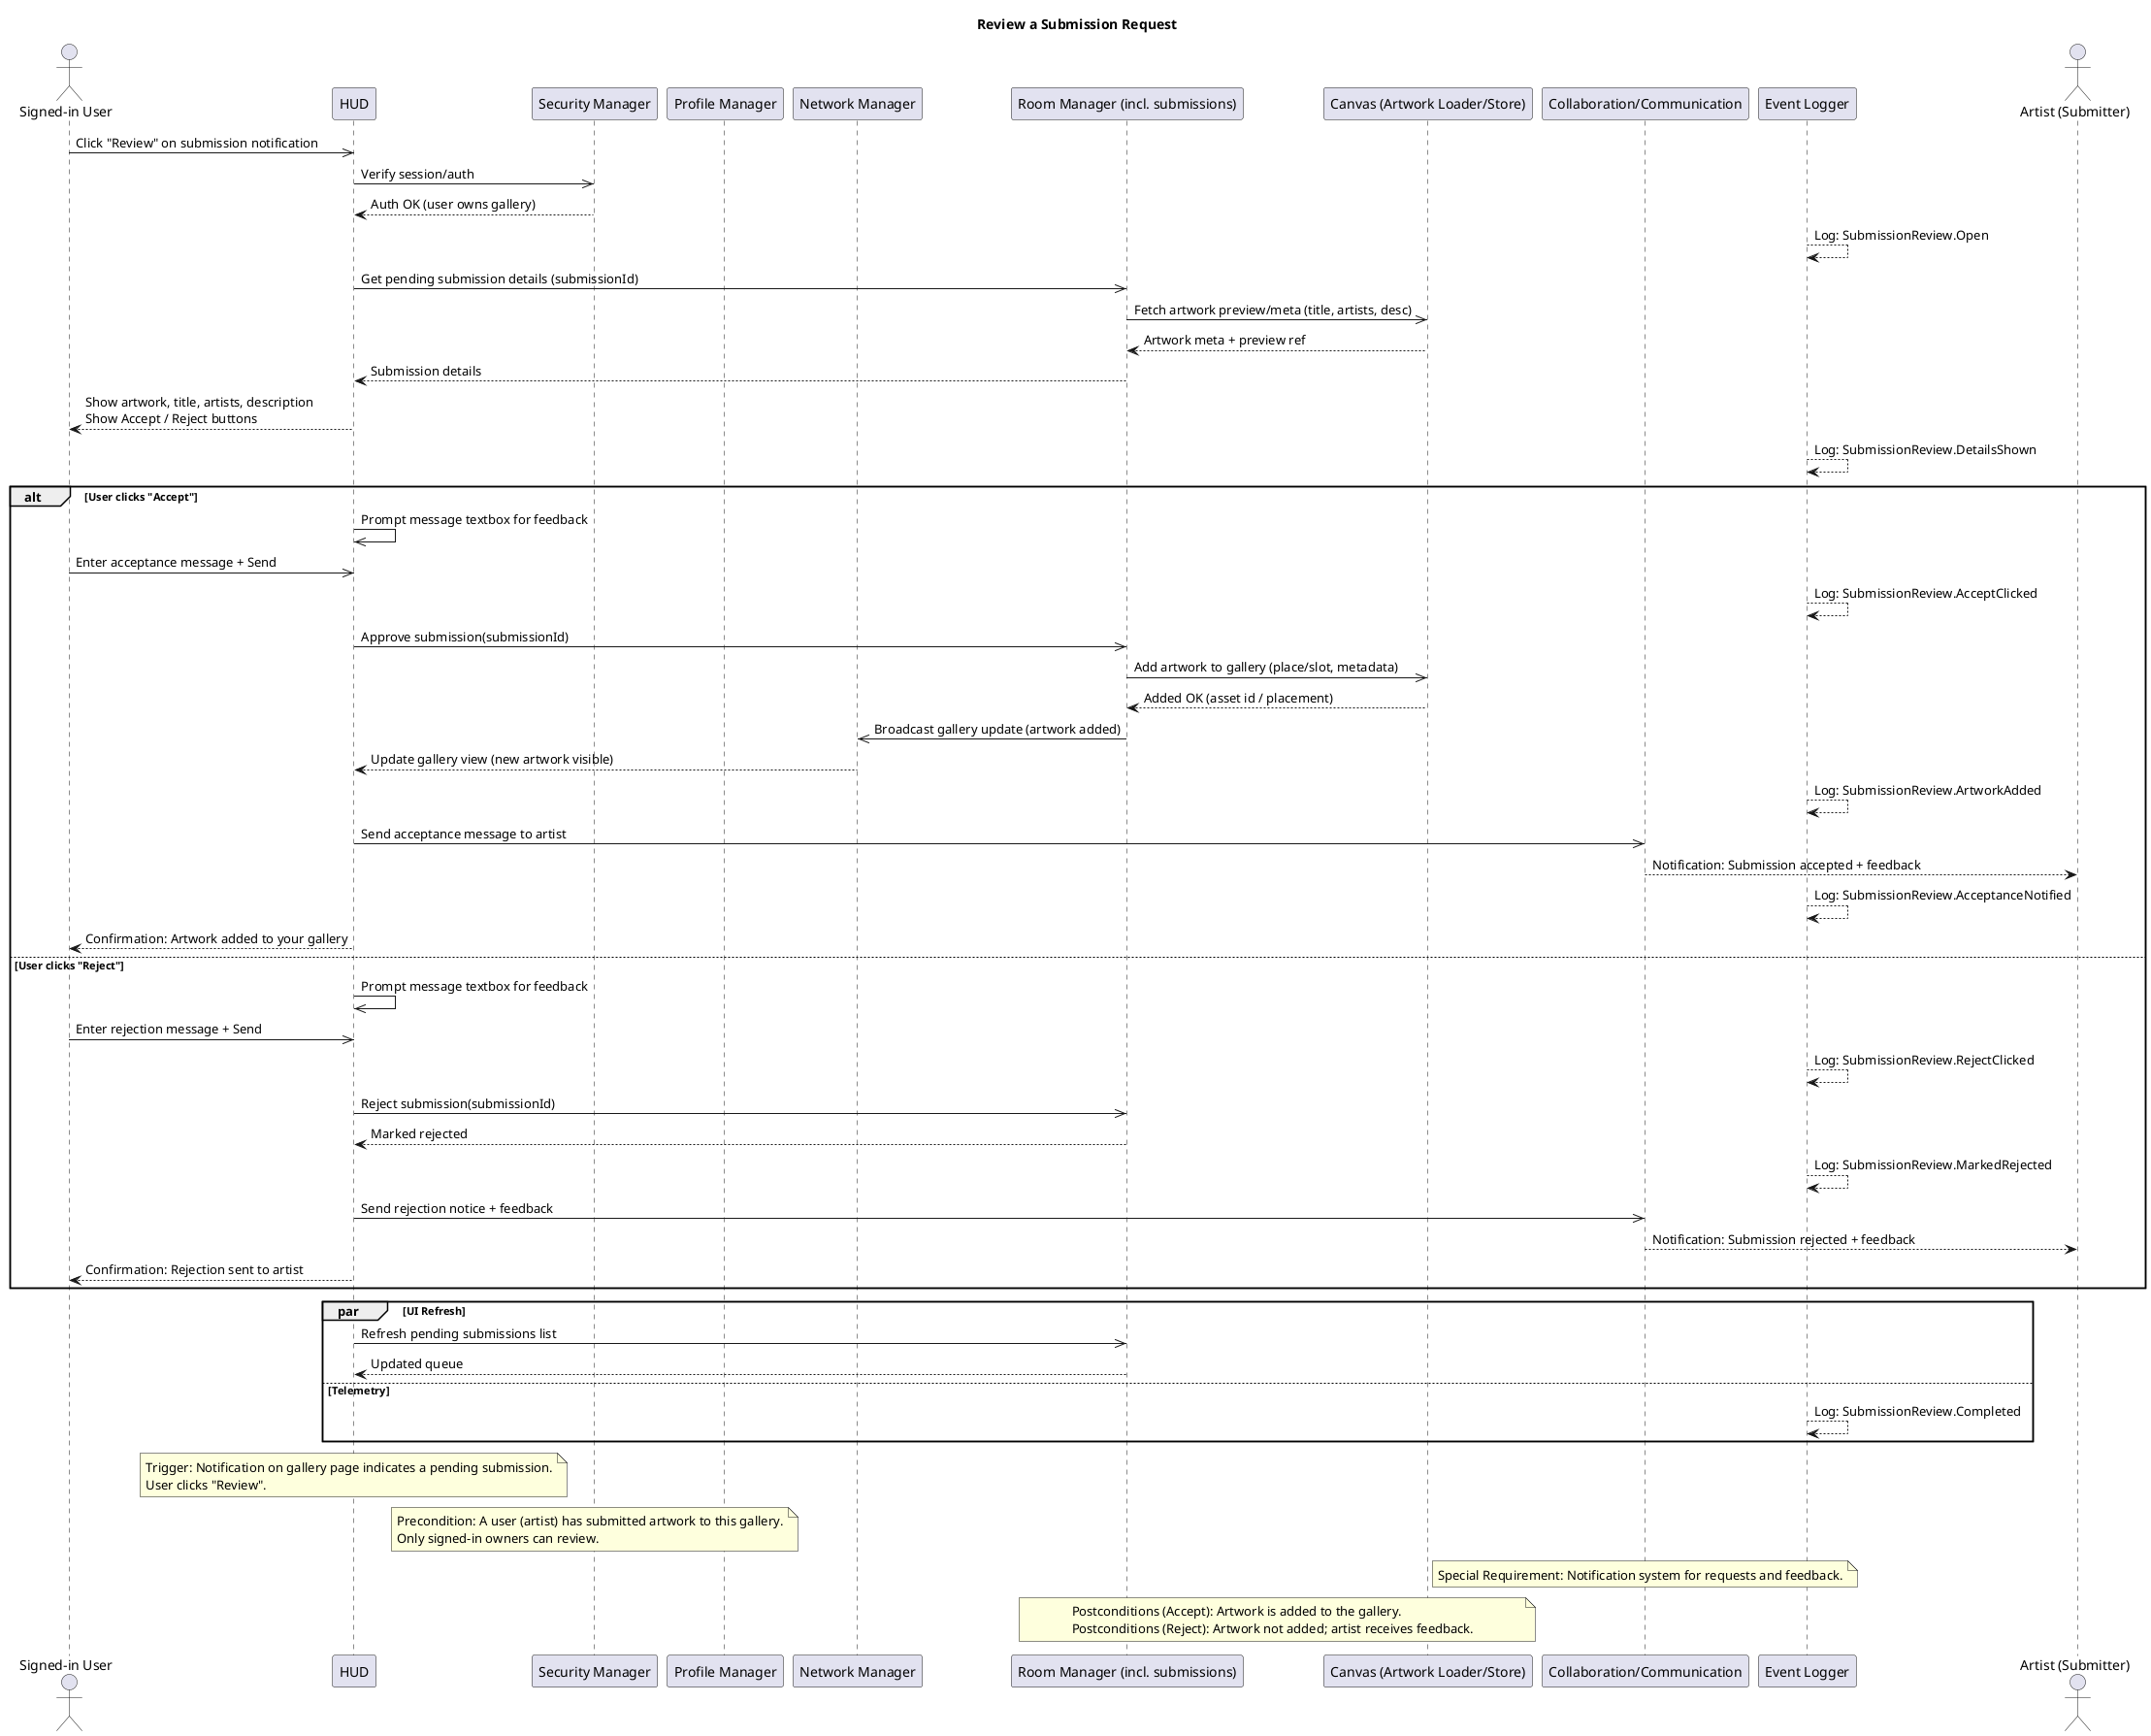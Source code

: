 @startuml
title Review a Submission Request

actor "Signed-in User" as User
participant "HUD" as HUD
participant "Security Manager" as Sec
participant "Profile Manager" as Prof
participant "Network Manager" as Net
participant "Room Manager (incl. submissions)" as Room
participant "Canvas (Artwork Loader/Store)" as Canvas
participant "Collaboration/Communication" as Collab
participant "Event Logger" as Log
actor "Artist (Submitter)" as Artist

' ============== TRIGGER ==============
User ->> HUD: Click "Review" on submission notification
HUD ->> Sec: Verify session/auth
Sec --> HUD: Auth OK (user owns gallery)
Log --> Log: Log: SubmissionReview.Open

' ============== LOAD SUBMISSION DETAILS ==============
HUD ->> Room: Get pending submission details (submissionId)
Room ->> Canvas: Fetch artwork preview/meta (title, artists, desc)
Canvas --> Room: Artwork meta + preview ref
Room --> HUD: Submission details
HUD --> User: Show artwork, title, artists, description\nShow Accept / Reject buttons
Log --> Log: Log: SubmissionReview.DetailsShown

' ============== DECISION BRANCH ==============
alt User clicks "Accept"
  HUD ->> HUD: Prompt message textbox for feedback
  User ->> HUD: Enter acceptance message + Send
  Log --> Log: Log: SubmissionReview.AcceptClicked

  ' Apply change to gallery
  HUD ->> Room: Approve submission(submissionId)
  Room ->> Canvas: Add artwork to gallery (place/slot, metadata)
  Canvas --> Room: Added OK (asset id / placement)
  Room ->> Net: Broadcast gallery update (artwork added)
  Net --> HUD: Update gallery view (new artwork visible)
  Log --> Log: Log: SubmissionReview.ArtworkAdded

  ' Notify artist
  HUD ->> Collab: Send acceptance message to artist
  Collab --> Artist: Notification: Submission accepted + feedback
  Log --> Log: Log: SubmissionReview.AcceptanceNotified

  HUD --> User: Confirmation: Artwork added to your gallery
else User clicks "Reject"
  HUD ->> HUD: Prompt message textbox for feedback
  User ->> HUD: Enter rejection message + Send
  Log --> Log: Log: SubmissionReview.RejectClicked

  ' Mark as rejected (no gallery change)
  HUD ->> Room: Reject submission(submissionId)
  Room --> HUD: Marked rejected
  Log --> Log: Log: SubmissionReview.MarkedRejected

  ' Notify artist
  HUD ->> Collab: Send rejection notice + feedback
  Collab --> Artist: Notification: Submission rejected + feedback
  HUD --> User: Confirmation: Rejection sent to artist
end

' ============== POST INTERACTION (COMMON) ==============
par UI Refresh
  HUD ->> Room: Refresh pending submissions list
  Room --> HUD: Updated queue
else Telemetry
  Log --> Log: Log: SubmissionReview.Completed
end

' ============== NOTES ==============
note over HUD
Trigger: Notification on gallery page indicates a pending submission.
User clicks "Review".
end note

note over Sec
Precondition: A user (artist) has submitted artwork to this gallery.
Only signed-in owners can review.
end note

note over Collab
Special Requirement: Notification system for requests and feedback.
end note

note over Room, Canvas
Postconditions (Accept): Artwork is added to the gallery.
Postconditions (Reject): Artwork not added; artist receives feedback.
end note

@enduml
